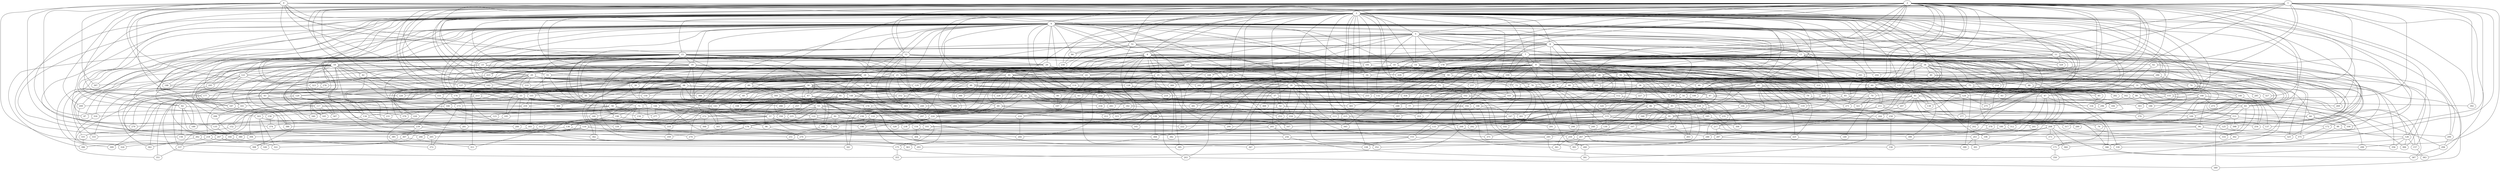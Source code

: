 strict graph "barabasi_albert_graph(400,3)" {
0;
1;
2;
3;
4;
5;
6;
7;
8;
9;
10;
11;
12;
13;
14;
15;
16;
17;
18;
19;
20;
21;
22;
23;
24;
25;
26;
27;
28;
29;
30;
31;
32;
33;
34;
35;
36;
37;
38;
39;
40;
41;
42;
43;
44;
45;
46;
47;
48;
49;
50;
51;
52;
53;
54;
55;
56;
57;
58;
59;
60;
61;
62;
63;
64;
65;
66;
67;
68;
69;
70;
71;
72;
73;
74;
75;
76;
77;
78;
79;
80;
81;
82;
83;
84;
85;
86;
87;
88;
89;
90;
91;
92;
93;
94;
95;
96;
97;
98;
99;
100;
101;
102;
103;
104;
105;
106;
107;
108;
109;
110;
111;
112;
113;
114;
115;
116;
117;
118;
119;
120;
121;
122;
123;
124;
125;
126;
127;
128;
129;
130;
131;
132;
133;
134;
135;
136;
137;
138;
139;
140;
141;
142;
143;
144;
145;
146;
147;
148;
149;
150;
151;
152;
153;
154;
155;
156;
157;
158;
159;
160;
161;
162;
163;
164;
165;
166;
167;
168;
169;
170;
171;
172;
173;
174;
175;
176;
177;
178;
179;
180;
181;
182;
183;
184;
185;
186;
187;
188;
189;
190;
191;
192;
193;
194;
195;
196;
197;
198;
199;
200;
201;
202;
203;
204;
205;
206;
207;
208;
209;
210;
211;
212;
213;
214;
215;
216;
217;
218;
219;
220;
221;
222;
223;
224;
225;
226;
227;
228;
229;
230;
231;
232;
233;
234;
235;
236;
237;
238;
239;
240;
241;
242;
243;
244;
245;
246;
247;
248;
249;
250;
251;
252;
253;
254;
255;
256;
257;
258;
259;
260;
261;
262;
263;
264;
265;
266;
267;
268;
269;
270;
271;
272;
273;
274;
275;
276;
277;
278;
279;
280;
281;
282;
283;
284;
285;
286;
287;
288;
289;
290;
291;
292;
293;
294;
295;
296;
297;
298;
299;
300;
301;
302;
303;
304;
305;
306;
307;
308;
309;
310;
311;
312;
313;
314;
315;
316;
317;
318;
319;
320;
321;
322;
323;
324;
325;
326;
327;
328;
329;
330;
331;
332;
333;
334;
335;
336;
337;
338;
339;
340;
341;
342;
343;
344;
345;
346;
347;
348;
349;
350;
351;
352;
353;
354;
355;
356;
357;
358;
359;
360;
361;
362;
363;
364;
365;
366;
367;
368;
369;
370;
371;
372;
373;
374;
375;
376;
377;
378;
379;
380;
381;
382;
383;
384;
385;
386;
387;
388;
389;
390;
391;
392;
393;
394;
395;
396;
397;
398;
399;
0 -- 385  [is_available=True, prob="0.224340026303"];
0 -- 98  [is_available=True, prob="0.818171044369"];
0 -- 3  [is_available=True, prob="1.0"];
0 -- 4  [is_available=True, prob="0.0389529030992"];
0 -- 37  [is_available=True, prob="1.0"];
0 -- 70  [is_available=True, prob="0.023424946526"];
0 -- 361  [is_available=True, prob="0.443252209558"];
0 -- 323  [is_available=True, prob="0.591012295426"];
0 -- 397  [is_available=True, prob="0.622054933938"];
0 -- 15  [is_available=True, prob="1.0"];
0 -- 18  [is_available=True, prob="0.853288898277"];
0 -- 19  [is_available=True, prob="0.633812629047"];
0 -- 308  [is_available=True, prob="0.97518302811"];
0 -- 87  [is_available=True, prob="1.0"];
0 -- 188  [is_available=True, prob="1.0"];
1 -- 230  [is_available=True, prob="1.0"];
1 -- 3  [is_available=True, prob="0.327920904854"];
1 -- 70  [is_available=True, prob="1.0"];
1 -- 6  [is_available=True, prob="0.618205163038"];
1 -- 392  [is_available=True, prob="1.0"];
1 -- 316  [is_available=True, prob="0.213665772839"];
1 -- 11  [is_available=True, prob="1.0"];
1 -- 12  [is_available=True, prob="0.935493093699"];
1 -- 47  [is_available=True, prob="0.954843824104"];
1 -- 147  [is_available=True, prob="0.170188042736"];
1 -- 373  [is_available=True, prob="0.652579065485"];
1 -- 364  [is_available=True, prob="0.367476918996"];
1 -- 348  [is_available=True, prob="0.659349326309"];
1 -- 299  [is_available=True, prob="1.0"];
1 -- 163  [is_available=True, prob="0.159244275321"];
1 -- 188  [is_available=True, prob="0.974014512678"];
1 -- 186  [is_available=True, prob="0.157290904521"];
1 -- 62  [is_available=True, prob="1.0"];
2 -- 3  [is_available=True, prob="0.0507175869959"];
2 -- 4  [is_available=True, prob="0.298753343937"];
2 -- 5  [is_available=True, prob="1.0"];
2 -- 7  [is_available=True, prob="0.154164309154"];
2 -- 392  [is_available=True, prob="1.0"];
2 -- 9  [is_available=True, prob="0.16804175242"];
2 -- 10  [is_available=True, prob="0.661332188523"];
2 -- 11  [is_available=True, prob="0.145830414899"];
2 -- 269  [is_available=True, prob="0.227775450325"];
2 -- 142  [is_available=True, prob="0.444795830367"];
2 -- 20  [is_available=True, prob="0.390372018014"];
2 -- 174  [is_available=True, prob="1.0"];
2 -- 23  [is_available=True, prob="0.306257831814"];
2 -- 26  [is_available=True, prob="1.0"];
2 -- 27  [is_available=True, prob="1.0"];
2 -- 38  [is_available=True, prob="0.10762438705"];
2 -- 177  [is_available=True, prob="0.52042104027"];
2 -- 40  [is_available=True, prob="0.218878582042"];
2 -- 42  [is_available=True, prob="0.94633883271"];
2 -- 135  [is_available=True, prob="0.551442409127"];
2 -- 46  [is_available=True, prob="1.0"];
2 -- 49  [is_available=True, prob="1.0"];
2 -- 178  [is_available=True, prob="0.413437336438"];
2 -- 51  [is_available=True, prob="0.919137108956"];
2 -- 54  [is_available=True, prob="0.323378325181"];
2 -- 60  [is_available=True, prob="0.95956336465"];
2 -- 190  [is_available=True, prob="0.936417183602"];
2 -- 321  [is_available=True, prob="0.473385473067"];
2 -- 68  [is_available=True, prob="0.676820035428"];
2 -- 209  [is_available=True, prob="0.765220258535"];
2 -- 83  [is_available=True, prob="0.00108566803952"];
2 -- 214  [is_available=True, prob="0.651240233703"];
2 -- 88  [is_available=True, prob="0.234394633389"];
2 -- 93  [is_available=True, prob="0.977529102145"];
2 -- 99  [is_available=True, prob="0.698014539905"];
2 -- 100  [is_available=True, prob="0.622767618493"];
2 -- 294  [is_available=True, prob="0.34812631693"];
2 -- 233  [is_available=True, prob="1.0"];
2 -- 318  [is_available=True, prob="1.0"];
2 -- 120  [is_available=True, prob="0.587362043974"];
2 -- 276  [is_available=True, prob="1.0"];
2 -- 383  [is_available=True, prob="1.0"];
2 -- 126  [is_available=True, prob="1.0"];
2 -- 127  [is_available=True, prob="0.191702264811"];
3 -- 4  [is_available=True, prob="0.310925124606"];
3 -- 5  [is_available=True, prob="0.621610833756"];
3 -- 6  [is_available=True, prob="0.812313229257"];
3 -- 7  [is_available=True, prob="0.849352205703"];
3 -- 8  [is_available=True, prob="0.819106747515"];
3 -- 9  [is_available=True, prob="1.0"];
3 -- 12  [is_available=True, prob="1.0"];
3 -- 14  [is_available=True, prob="1.0"];
3 -- 15  [is_available=True, prob="1.0"];
3 -- 16  [is_available=True, prob="0.846246650724"];
3 -- 275  [is_available=True, prob="0.133383697884"];
3 -- 300  [is_available=True, prob="0.308291367618"];
3 -- 278  [is_available=True, prob="0.680444379222"];
3 -- 358  [is_available=True, prob="0.836096826003"];
3 -- 155  [is_available=True, prob="1.0"];
3 -- 28  [is_available=True, prob="0.457503528664"];
3 -- 286  [is_available=True, prob="0.143916462133"];
3 -- 31  [is_available=True, prob="0.0547208242297"];
3 -- 34  [is_available=True, prob="0.416338727715"];
3 -- 35  [is_available=True, prob="0.368406537644"];
3 -- 36  [is_available=True, prob="0.716111547962"];
3 -- 262  [is_available=True, prob="0.5559396224"];
3 -- 241  [is_available=True, prob="1.0"];
3 -- 296  [is_available=True, prob="0.881750459223"];
3 -- 170  [is_available=True, prob="0.17474357022"];
3 -- 327  [is_available=True, prob="0.65441333085"];
3 -- 44  [is_available=True, prob="1.0"];
3 -- 47  [is_available=True, prob="1.0"];
3 -- 48  [is_available=True, prob="0.201183457464"];
3 -- 52  [is_available=True, prob="0.470185089919"];
3 -- 54  [is_available=True, prob="0.319013542212"];
3 -- 55  [is_available=True, prob="0.831628164926"];
3 -- 187  [is_available=True, prob="1.0"];
3 -- 60  [is_available=True, prob="0.319217905327"];
3 -- 61  [is_available=True, prob="0.152036918244"];
3 -- 191  [is_available=True, prob="1.0"];
3 -- 292  [is_available=True, prob="0.577310566921"];
3 -- 200  [is_available=True, prob="0.537508660996"];
3 -- 329  [is_available=True, prob="1.0"];
3 -- 202  [is_available=True, prob="0.386960454922"];
3 -- 75  [is_available=True, prob="0.183118575123"];
3 -- 204  [is_available=True, prob="0.931827874892"];
3 -- 77  [is_available=True, prob="1.0"];
3 -- 80  [is_available=True, prob="0.839998968397"];
3 -- 82  [is_available=True, prob="0.342955049851"];
3 -- 211  [is_available=True, prob="0.371389713237"];
3 -- 84  [is_available=True, prob="1.0"];
3 -- 142  [is_available=True, prob="1.0"];
3 -- 365  [is_available=True, prob="1.0"];
3 -- 89  [is_available=True, prob="0.988419336642"];
3 -- 218  [is_available=True, prob="0.950243250287"];
3 -- 208  [is_available=True, prob="0.46973298684"];
3 -- 98  [is_available=True, prob="1.0"];
3 -- 101  [is_available=True, prob="0.904705768929"];
3 -- 230  [is_available=True, prob="0.963995970699"];
3 -- 103  [is_available=True, prob="1.0"];
3 -- 295  [is_available=True, prob="0.216857923781"];
3 -- 338  [is_available=True, prob="1.0"];
3 -- 366  [is_available=True, prob="0.373213651882"];
3 -- 189  [is_available=True, prob="1.0"];
3 -- 113  [is_available=True, prob="1.0"];
3 -- 117  [is_available=True, prob="0.584276755754"];
3 -- 247  [is_available=True, prob="0.842987951403"];
3 -- 121  [is_available=True, prob="0.832043867684"];
3 -- 124  [is_available=True, prob="1.0"];
4 -- 129  [is_available=True, prob="0.776948431164"];
4 -- 5  [is_available=True, prob="0.593026074632"];
4 -- 6  [is_available=True, prob="0.460261295779"];
4 -- 8  [is_available=True, prob="0.513914217279"];
4 -- 265  [is_available=True, prob="0.621840046361"];
4 -- 10  [is_available=True, prob="0.442280150164"];
4 -- 11  [is_available=True, prob="0.00835064586186"];
4 -- 12  [is_available=True, prob="0.488802571369"];
4 -- 13  [is_available=True, prob="1.0"];
4 -- 398  [is_available=True, prob="1.0"];
4 -- 271  [is_available=True, prob="1.0"];
4 -- 16  [is_available=True, prob="1.0"];
4 -- 18  [is_available=True, prob="1.0"];
4 -- 19  [is_available=True, prob="0.949063486866"];
4 -- 20  [is_available=True, prob="0.920658974557"];
4 -- 21  [is_available=True, prob="0.399933630161"];
4 -- 22  [is_available=True, prob="0.634879730745"];
4 -- 279  [is_available=True, prob="0.969766976008"];
4 -- 24  [is_available=True, prob="1.0"];
4 -- 25  [is_available=True, prob="0.286521267076"];
4 -- 283  [is_available=True, prob="0.667010904717"];
4 -- 29  [is_available=True, prob="0.173532849035"];
4 -- 33  [is_available=True, prob="1.0"];
4 -- 278  [is_available=True, prob="0.904628482375"];
4 -- 36  [is_available=True, prob="1.0"];
4 -- 39  [is_available=True, prob="0.921991136188"];
4 -- 43  [is_available=True, prob="0.0915824335738"];
4 -- 45  [is_available=True, prob="0.321927120905"];
4 -- 46  [is_available=True, prob="1.0"];
4 -- 306  [is_available=True, prob="1.0"];
4 -- 51  [is_available=True, prob="0.300384796534"];
4 -- 53  [is_available=True, prob="0.816580392371"];
4 -- 310  [is_available=True, prob="1.0"];
4 -- 191  [is_available=True, prob="0.997023958706"];
4 -- 66  [is_available=True, prob="0.0316478389474"];
4 -- 396  [is_available=True, prob="0.145291894081"];
4 -- 205  [is_available=True, prob="1.0"];
4 -- 206  [is_available=True, prob="1.0"];
4 -- 397  [is_available=True, prob="0.849467673805"];
4 -- 209  [is_available=True, prob="1.0"];
4 -- 83  [is_available=True, prob="0.0322654377292"];
4 -- 84  [is_available=True, prob="0.298266872123"];
4 -- 90  [is_available=True, prob="0.0613067942887"];
4 -- 93  [is_available=True, prob="0.580634294602"];
4 -- 225  [is_available=True, prob="0.533126534322"];
4 -- 101  [is_available=True, prob="1.0"];
4 -- 105  [is_available=True, prob="0.95503982569"];
4 -- 174  [is_available=True, prob="0.232011200127"];
4 -- 276  [is_available=True, prob="0.612897292659"];
4 -- 319  [is_available=True, prob="0.102163494689"];
4 -- 125  [is_available=True, prob="0.892549970662"];
5 -- 128  [is_available=True, prob="0.702672912552"];
5 -- 65  [is_available=True, prob="0.901606011005"];
5 -- 179  [is_available=True, prob="0.733716489312"];
5 -- 258  [is_available=True, prob="0.850806391613"];
5 -- 7  [is_available=True, prob="1.0"];
5 -- 8  [is_available=True, prob="1.0"];
5 -- 202  [is_available=True, prob="1.0"];
5 -- 13  [is_available=True, prob="0.047621990296"];
5 -- 14  [is_available=True, prob="1.0"];
5 -- 15  [is_available=True, prob="0.955885429273"];
5 -- 34  [is_available=True, prob="1.0"];
5 -- 168  [is_available=True, prob="0.617374252146"];
5 -- 178  [is_available=True, prob="0.625132125802"];
5 -- 51  [is_available=True, prob="0.970775306672"];
5 -- 343  [is_available=True, prob="1.0"];
5 -- 132  [is_available=True, prob="1.0"];
5 -- 252  [is_available=True, prob="1.0"];
5 -- 31  [is_available=True, prob="1.0"];
6 -- 128  [is_available=True, prob="0.0647245716084"];
6 -- 265  [is_available=True, prob="0.303654776076"];
6 -- 17  [is_available=True, prob="1.0"];
6 -- 21  [is_available=True, prob="0.0979446943239"];
6 -- 388  [is_available=True, prob="1.0"];
6 -- 27  [is_available=True, prob="0.130688097244"];
6 -- 167  [is_available=True, prob="0.0876004128374"];
6 -- 44  [is_available=True, prob="0.362119369811"];
6 -- 50  [is_available=True, prob="0.954342503517"];
6 -- 315  [is_available=True, prob="0.592910927117"];
6 -- 320  [is_available=True, prob="0.885874306061"];
6 -- 329  [is_available=True, prob="1.0"];
6 -- 210  [is_available=True, prob="0.367824201489"];
6 -- 215  [is_available=True, prob="0.635675721554"];
6 -- 221  [is_available=True, prob="0.728395311851"];
6 -- 225  [is_available=True, prob="0.237452507809"];
6 -- 229  [is_available=True, prob="0.882843277884"];
6 -- 122  [is_available=True, prob="0.041384091171"];
6 -- 382  [is_available=True, prob="1.0"];
6 -- 127  [is_available=True, prob="0.443472565585"];
7 -- 9  [is_available=True, prob="1.0"];
7 -- 273  [is_available=True, prob="1.0"];
7 -- 148  [is_available=True, prob="0.917386670871"];
7 -- 284  [is_available=True, prob="0.412437635311"];
7 -- 161  [is_available=True, prob="0.427009884225"];
7 -- 162  [is_available=True, prob="1.0"];
7 -- 168  [is_available=True, prob="0.779542956577"];
7 -- 42  [is_available=True, prob="0.108736970865"];
7 -- 303  [is_available=True, prob="0.709250457309"];
7 -- 137  [is_available=True, prob="0.665673274762"];
7 -- 62  [is_available=True, prob="0.823686484927"];
7 -- 319  [is_available=True, prob="0.471746392897"];
7 -- 194  [is_available=True, prob="0.512670055914"];
7 -- 356  [is_available=True, prob="1.0"];
7 -- 75  [is_available=True, prob="1.0"];
7 -- 79  [is_available=True, prob="0.750743718345"];
7 -- 80  [is_available=True, prob="0.246514191886"];
7 -- 248  [is_available=True, prob="0.0560471829026"];
7 -- 82  [is_available=True, prob="0.530867562781"];
7 -- 214  [is_available=True, prob="0.691564398346"];
7 -- 89  [is_available=True, prob="0.709781964505"];
7 -- 220  [is_available=True, prob="0.222902322559"];
7 -- 222  [is_available=True, prob="0.201163082032"];
7 -- 100  [is_available=True, prob="0.139632983365"];
7 -- 104  [is_available=True, prob="0.985184251589"];
7 -- 360  [is_available=True, prob="0.229059944452"];
7 -- 115  [is_available=True, prob="0.430338406578"];
7 -- 382  [is_available=True, prob="0.737349227469"];
7 -- 120  [is_available=True, prob="1.0"];
7 -- 121  [is_available=True, prob="1.0"];
7 -- 126  [is_available=True, prob="0.229841125315"];
8 -- 66  [is_available=True, prob="0.942798011506"];
8 -- 275  [is_available=True, prob="0.804268925421"];
8 -- 389  [is_available=True, prob="1.0"];
8 -- 10  [is_available=True, prob="0.0154860182952"];
8 -- 267  [is_available=True, prob="0.216219419374"];
8 -- 172  [is_available=True, prob="1.0"];
8 -- 13  [is_available=True, prob="0.212874472453"];
8 -- 207  [is_available=True, prob="1.0"];
8 -- 45  [is_available=True, prob="0.703918454084"];
8 -- 227  [is_available=True, prob="0.468215279994"];
8 -- 23  [is_available=True, prob="0.1882741929"];
8 -- 58  [is_available=True, prob="0.917048475294"];
8 -- 143  [is_available=True, prob="1.0"];
8 -- 378  [is_available=True, prob="0.36915420964"];
8 -- 229  [is_available=True, prob="0.638388432697"];
9 -- 342  [is_available=True, prob="1.0"];
9 -- 131  [is_available=True, prob="0.606207223346"];
9 -- 22  [is_available=True, prob="0.282406824658"];
9 -- 282  [is_available=True, prob="0.930032496888"];
9 -- 155  [is_available=True, prob="0.662329654789"];
9 -- 286  [is_available=True, prob="0.439489943094"];
9 -- 389  [is_available=True, prob="0.462743042843"];
9 -- 32  [is_available=True, prob="0.749454616434"];
9 -- 162  [is_available=True, prob="0.358036618891"];
9 -- 40  [is_available=True, prob="0.0112575739977"];
9 -- 301  [is_available=True, prob="1.0"];
9 -- 308  [is_available=True, prob="0.638610868562"];
9 -- 59  [is_available=True, prob="0.0245847112198"];
9 -- 61  [is_available=True, prob="0.913065496631"];
9 -- 192  [is_available=True, prob="0.680924393411"];
9 -- 323  [is_available=True, prob="0.615215434622"];
9 -- 68  [is_available=True, prob="0.703706718706"];
9 -- 198  [is_available=True, prob="0.89386435741"];
9 -- 72  [is_available=True, prob="0.737968376695"];
9 -- 74  [is_available=True, prob="0.463757617367"];
9 -- 86  [is_available=True, prob="0.531725249449"];
9 -- 223  [is_available=True, prob="0.959236884404"];
9 -- 354  [is_available=True, prob="0.231507126547"];
9 -- 103  [is_available=True, prob="1.0"];
9 -- 233  [is_available=True, prob="0.168673933192"];
9 -- 236  [is_available=True, prob="0.373020861795"];
9 -- 109  [is_available=True, prob="0.0122676675419"];
9 -- 241  [is_available=True, prob="1.0"];
9 -- 375  [is_available=True, prob="1.0"];
9 -- 255  [is_available=True, prob="0.91756347081"];
10 -- 38  [is_available=True, prob="0.972907941866"];
10 -- 105  [is_available=True, prob="1.0"];
10 -- 247  [is_available=True, prob="0.757182941956"];
10 -- 334  [is_available=True, prob="0.52328768102"];
10 -- 119  [is_available=True, prob="0.391046431532"];
10 -- 249  [is_available=True, prob="0.0332058604516"];
10 -- 59  [is_available=True, prob="0.706148225647"];
11 -- 64  [is_available=True, prob="0.131738760582"];
11 -- 41  [is_available=True, prob="0.529637920546"];
11 -- 76  [is_available=True, prob="0.35818270553"];
11 -- 365  [is_available=True, prob="0.939851974249"];
11 -- 384  [is_available=True, prob="0.386415431645"];
11 -- 329  [is_available=True, prob="0.374701913281"];
11 -- 36  [is_available=True, prob="0.554364251406"];
11 -- 158  [is_available=True, prob="0.950568021994"];
11 -- 191  [is_available=True, prob="1.0"];
12 -- 224  [is_available=True, prob="0.572067139325"];
12 -- 130  [is_available=True, prob="0.614871885387"];
12 -- 325  [is_available=True, prob="0.287186643625"];
12 -- 81  [is_available=True, prob="0.904807609695"];
12 -- 305  [is_available=True, prob="0.0392875424356"];
12 -- 175  [is_available=True, prob="0.0572028098935"];
12 -- 17  [is_available=True, prob="0.0663156852803"];
12 -- 20  [is_available=True, prob="0.761072058856"];
12 -- 343  [is_available=True, prob="1.0"];
12 -- 29  [is_available=True, prob="1.0"];
12 -- 223  [is_available=True, prob="0.0143748979278"];
13 -- 145  [is_available=True, prob="0.813409031616"];
13 -- 41  [is_available=True, prob="0.954028712215"];
13 -- 204  [is_available=True, prob="0.79872004725"];
13 -- 14  [is_available=True, prob="0.248219257995"];
13 -- 208  [is_available=True, prob="0.922398810293"];
13 -- 17  [is_available=True, prob="0.952906333965"];
13 -- 178  [is_available=True, prob="0.961425919938"];
13 -- 244  [is_available=True, prob="1.0"];
13 -- 286  [is_available=True, prob="0.726017524262"];
13 -- 182  [is_available=True, prob="0.342344128953"];
13 -- 100  [is_available=True, prob="0.745569358982"];
13 -- 26  [is_available=True, prob="1.0"];
13 -- 378  [is_available=True, prob="0.569717953345"];
13 -- 200  [is_available=True, prob="1.0"];
13 -- 157  [is_available=True, prob="0.303499333243"];
13 -- 94  [is_available=True, prob="0.465852682199"];
14 -- 64  [is_available=True, prob="0.28249690463"];
14 -- 194  [is_available=True, prob="0.887054661233"];
14 -- 390  [is_available=True, prob="0.36250757708"];
14 -- 140  [is_available=True, prob="0.642480148265"];
14 -- 78  [is_available=True, prob="0.436635736539"];
14 -- 237  [is_available=True, prob="1.0"];
14 -- 16  [is_available=True, prob="0.618828786827"];
14 -- 241  [is_available=True, prob="1.0"];
14 -- 114  [is_available=True, prob="0.946637958741"];
14 -- 21  [is_available=True, prob="0.395014107284"];
14 -- 86  [is_available=True, prob="1.0"];
14 -- 280  [is_available=True, prob="0.248680751815"];
14 -- 25  [is_available=True, prob="0.889978222803"];
14 -- 92  [is_available=True, prob="1.0"];
14 -- 63  [is_available=True, prob="1.0"];
15 -- 134  [is_available=True, prob="0.880831366855"];
15 -- 270  [is_available=True, prob="0.230794242345"];
15 -- 18  [is_available=True, prob="0.702976682496"];
15 -- 19  [is_available=True, prob="0.531451082534"];
15 -- 150  [is_available=True, prob="0.510396789759"];
15 -- 23  [is_available=True, prob="0.620122737758"];
15 -- 29  [is_available=True, prob="0.528101091655"];
15 -- 30  [is_available=True, prob="1.0"];
15 -- 288  [is_available=True, prob="1.0"];
15 -- 172  [is_available=True, prob="0.205821760777"];
15 -- 175  [is_available=True, prob="0.167361001627"];
15 -- 48  [is_available=True, prob="0.430821027547"];
15 -- 50  [is_available=True, prob="0.396077400051"];
15 -- 309  [is_available=True, prob="0.292211026217"];
15 -- 182  [is_available=True, prob="0.382929810264"];
15 -- 56  [is_available=True, prob="0.390855400051"];
15 -- 187  [is_available=True, prob="1.0"];
15 -- 62  [is_available=True, prob="0.0437089989034"];
15 -- 324  [is_available=True, prob="0.343879735518"];
15 -- 71  [is_available=True, prob="0.76621803679"];
15 -- 79  [is_available=True, prob="1.0"];
15 -- 82  [is_available=True, prob="0.233935688091"];
15 -- 85  [is_available=True, prob="0.998643315027"];
15 -- 88  [is_available=True, prob="0.377389074141"];
15 -- 90  [is_available=True, prob="0.461018101306"];
15 -- 223  [is_available=True, prob="0.347056259232"];
15 -- 352  [is_available=True, prob="0.230611875604"];
15 -- 380  [is_available=True, prob="0.828176077069"];
15 -- 242  [is_available=True, prob="1.0"];
15 -- 252  [is_available=True, prob="1.0"];
15 -- 381  [is_available=True, prob="1.0"];
16 -- 72  [is_available=True, prob="0.874864496597"];
16 -- 255  [is_available=True, prob="0.573443371938"];
17 -- 129  [is_available=True, prob="0.862216520473"];
17 -- 34  [is_available=True, prob="1.0"];
17 -- 35  [is_available=True, prob="0.117807027114"];
17 -- 72  [is_available=True, prob="0.536839056029"];
17 -- 233  [is_available=True, prob="1.0"];
17 -- 173  [is_available=True, prob="1.0"];
17 -- 85  [is_available=True, prob="0.352401017138"];
17 -- 22  [is_available=True, prob="0.954820721303"];
17 -- 183  [is_available=True, prob="0.552252684623"];
17 -- 216  [is_available=True, prob="0.812428426213"];
17 -- 124  [is_available=True, prob="0.14647912091"];
17 -- 318  [is_available=True, prob="1.0"];
17 -- 341  [is_available=True, prob="0.443026833727"];
18 -- 134  [is_available=True, prob="1.0"];
18 -- 266  [is_available=True, prob="1.0"];
18 -- 144  [is_available=True, prob="0.134879621048"];
18 -- 24  [is_available=True, prob="0.672344645386"];
18 -- 25  [is_available=True, prob="0.300549527451"];
18 -- 158  [is_available=True, prob="0.65137139762"];
18 -- 159  [is_available=True, prob="0.237284805517"];
18 -- 32  [is_available=True, prob="0.800459564265"];
18 -- 37  [is_available=True, prob="1.0"];
18 -- 42  [is_available=True, prob="0.35677412825"];
18 -- 43  [is_available=True, prob="1.0"];
18 -- 59  [is_available=True, prob="0.223516287631"];
18 -- 316  [is_available=True, prob="1.0"];
18 -- 199  [is_available=True, prob="0.778860622618"];
18 -- 73  [is_available=True, prob="0.0177983638579"];
18 -- 331  [is_available=True, prob="0.856731939196"];
18 -- 333  [is_available=True, prob="0.0929038914169"];
18 -- 213  [is_available=True, prob="0.656774956439"];
18 -- 87  [is_available=True, prob="0.932360055769"];
18 -- 359  [is_available=True, prob="0.555238634576"];
18 -- 110  [is_available=True, prob="0.626079801272"];
18 -- 239  [is_available=True, prob="1.0"];
18 -- 117  [is_available=True, prob="0.370337792371"];
18 -- 121  [is_available=True, prob="0.274042858632"];
19 -- 193  [is_available=True, prob="1.0"];
19 -- 98  [is_available=True, prob="0.695780742934"];
19 -- 166  [is_available=True, prob="0.508815270926"];
19 -- 321  [is_available=True, prob="0.483870766381"];
19 -- 74  [is_available=True, prob="1.0"];
19 -- 333  [is_available=True, prob="0.0201582393123"];
19 -- 238  [is_available=True, prob="0.361863967055"];
19 -- 305  [is_available=True, prob="0.172842065885"];
19 -- 362  [is_available=True, prob="0.147338243588"];
19 -- 179  [is_available=True, prob="0.300368045247"];
19 -- 386  [is_available=True, prob="1.0"];
19 -- 24  [is_available=True, prob="0.976136100226"];
19 -- 196  [is_available=True, prob="1.0"];
19 -- 26  [is_available=True, prob="0.242485374295"];
19 -- 221  [is_available=True, prob="0.713304870823"];
20 -- 33  [is_available=True, prob="0.369495728469"];
20 -- 67  [is_available=True, prob="0.471424071037"];
20 -- 38  [is_available=True, prob="1.0"];
20 -- 327  [is_available=True, prob="1.0"];
20 -- 232  [is_available=True, prob="0.649495407798"];
20 -- 188  [is_available=True, prob="0.811928176378"];
20 -- 78  [is_available=True, prob="0.18402985037"];
20 -- 112  [is_available=True, prob="1.0"];
20 -- 220  [is_available=True, prob="1.0"];
20 -- 310  [is_available=True, prob="1.0"];
20 -- 156  [is_available=True, prob="0.202116226574"];
20 -- 127  [is_available=True, prob="1.0"];
21 -- 290  [is_available=True, prob="0.918761821207"];
21 -- 39  [is_available=True, prob="0.153835529162"];
21 -- 297  [is_available=True, prob="1.0"];
21 -- 331  [is_available=True, prob="0.867177566995"];
21 -- 248  [is_available=True, prob="1.0"];
21 -- 110  [is_available=True, prob="0.443577900852"];
21 -- 310  [is_available=True, prob="0.17636582061"];
21 -- 88  [is_available=True, prob="1.0"];
21 -- 58  [is_available=True, prob="0.0325603485967"];
21 -- 341  [is_available=True, prob="0.801081742055"];
21 -- 186  [is_available=True, prob="0.0235591402495"];
21 -- 319  [is_available=True, prob="0.0711973340139"];
22 -- 197  [is_available=True, prob="0.027146466073"];
22 -- 362  [is_available=True, prob="0.961886445555"];
22 -- 212  [is_available=True, prob="0.167209818352"];
22 -- 56  [is_available=True, prob="0.0601387668687"];
22 -- 28  [is_available=True, prob="1.0"];
23 -- 160  [is_available=True, prob="0.0661685816939"];
23 -- 295  [is_available=True, prob="0.652581275686"];
23 -- 55  [is_available=True, prob="0.345477759641"];
23 -- 27  [is_available=True, prob="0.0491360069569"];
24 -- 323  [is_available=True, prob="1.0"];
24 -- 66  [is_available=True, prob="0.600812518992"];
24 -- 67  [is_available=True, prob="0.438811583916"];
24 -- 389  [is_available=True, prob="0.114902285012"];
24 -- 130  [is_available=True, prob="0.038075891225"];
24 -- 39  [is_available=True, prob="1.0"];
24 -- 274  [is_available=True, prob="0.876557410775"];
24 -- 75  [is_available=True, prob="0.439519348923"];
24 -- 114  [is_available=True, prob="0.431388361193"];
24 -- 142  [is_available=True, prob="0.967172997157"];
24 -- 81  [is_available=True, prob="1.0"];
24 -- 131  [is_available=True, prob="0.637413064789"];
24 -- 279  [is_available=True, prob="0.83967805236"];
24 -- 185  [is_available=True, prob="0.748140029593"];
24 -- 379  [is_available=True, prob="0.23057814209"];
24 -- 28  [is_available=True, prob="0.53002133388"];
24 -- 94  [is_available=True, prob="0.659097182608"];
25 -- 35  [is_available=True, prob="0.928323766493"];
25 -- 69  [is_available=True, prob="0.92994748578"];
25 -- 360  [is_available=True, prob="0.0257873530196"];
25 -- 309  [is_available=True, prob="0.938739055311"];
25 -- 249  [is_available=True, prob="0.847759761629"];
25 -- 57  [is_available=True, prob="0.238372064147"];
25 -- 219  [is_available=True, prob="1.0"];
25 -- 30  [is_available=True, prob="0.805077273304"];
25 -- 31  [is_available=True, prob="0.634613012916"];
26 -- 97  [is_available=True, prob="1.0"];
26 -- 131  [is_available=True, prob="0.400693190405"];
26 -- 243  [is_available=True, prob="1.0"];
26 -- 135  [is_available=True, prob="0.944201785368"];
26 -- 177  [is_available=True, prob="1.0"];
26 -- 268  [is_available=True, prob="0.378828528375"];
26 -- 78  [is_available=True, prob="0.959908051465"];
26 -- 367  [is_available=True, prob="0.759510790456"];
26 -- 49  [is_available=True, prob="0.00137136827106"];
26 -- 54  [is_available=True, prob="0.0409676361806"];
26 -- 332  [is_available=True, prob="1.0"];
26 -- 58  [is_available=True, prob="0.0370306280614"];
26 -- 30  [is_available=True, prob="0.255607167954"];
27 -- 291  [is_available=True, prob="1.0"];
27 -- 41  [is_available=True, prob="0.574348877185"];
27 -- 106  [is_available=True, prob="1.0"];
27 -- 332  [is_available=True, prob="0.920622485939"];
27 -- 141  [is_available=True, prob="0.600687110112"];
27 -- 46  [is_available=True, prob="0.705825495577"];
27 -- 237  [is_available=True, prob="1.0"];
27 -- 145  [is_available=True, prob="0.224115950819"];
27 -- 73  [is_available=True, prob="0.488577495254"];
27 -- 153  [is_available=True, prob="0.872836592067"];
28 -- 65  [is_available=True, prob="0.0494261275353"];
28 -- 258  [is_available=True, prob="0.222963306092"];
28 -- 228  [is_available=True, prob="0.788948503178"];
28 -- 37  [is_available=True, prob="1.0"];
28 -- 369  [is_available=True, prob="1.0"];
28 -- 393  [is_available=True, prob="0.417484235231"];
28 -- 43  [is_available=True, prob="0.690546323355"];
28 -- 184  [is_available=True, prob="0.196238415953"];
28 -- 50  [is_available=True, prob="1.0"];
28 -- 345  [is_available=True, prob="0.490885774913"];
28 -- 153  [is_available=True, prob="1.0"];
28 -- 253  [is_available=True, prob="0.708946286587"];
29 -- 168  [is_available=True, prob="1.0"];
29 -- 138  [is_available=True, prob="0.986183370005"];
29 -- 146  [is_available=True, prob="0.852851270275"];
29 -- 114  [is_available=True, prob="0.957263518119"];
29 -- 55  [is_available=True, prob="1.0"];
29 -- 123  [is_available=True, prob="1.0"];
29 -- 285  [is_available=True, prob="0.00642719776862"];
30 -- 133  [is_available=True, prob="0.735776080135"];
30 -- 147  [is_available=True, prob="0.95437170715"];
30 -- 148  [is_available=True, prob="0.44063654558"];
30 -- 152  [is_available=True, prob="0.21122175334"];
30 -- 32  [is_available=True, prob="0.223142258669"];
30 -- 33  [is_available=True, prob="0.475754180569"];
30 -- 49  [is_available=True, prob="0.378066881435"];
30 -- 52  [is_available=True, prob="0.788997489684"];
30 -- 313  [is_available=True, prob="0.0863561739226"];
30 -- 67  [is_available=True, prob="0.616549756105"];
30 -- 206  [is_available=True, prob="0.752765433923"];
30 -- 57  [is_available=True, prob="0.583003086096"];
30 -- 346  [is_available=True, prob="0.688787219832"];
30 -- 143  [is_available=True, prob="0.698045197029"];
30 -- 95  [is_available=True, prob="0.212200254531"];
30 -- 96  [is_available=True, prob="0.338493229635"];
30 -- 102  [is_available=True, prob="0.134356757998"];
30 -- 108  [is_available=True, prob="0.317799235998"];
30 -- 366  [is_available=True, prob="1.0"];
30 -- 120  [is_available=True, prob="0.726699725886"];
30 -- 255  [is_available=True, prob="0.630508938278"];
31 -- 103  [is_available=True, prob="0.213614171382"];
31 -- 109  [is_available=True, prob="1.0"];
31 -- 146  [is_available=True, prob="0.454399660557"];
31 -- 252  [is_available=True, prob="0.208292976025"];
32 -- 224  [is_available=True, prob="1.0"];
32 -- 182  [is_available=True, prob="0.585980908542"];
32 -- 136  [is_available=True, prob="0.742772899344"];
32 -- 234  [is_available=True, prob="0.354420984044"];
32 -- 108  [is_available=True, prob="0.945350412267"];
32 -- 296  [is_available=True, prob="1.0"];
32 -- 118  [is_available=True, prob="0.0151199932889"];
32 -- 56  [is_available=True, prob="1.0"];
32 -- 357  [is_available=True, prob="0.734937840892"];
33 -- 195  [is_available=True, prob="0.199038353459"];
33 -- 166  [is_available=True, prob="1.0"];
33 -- 170  [is_available=True, prob="0.638278006275"];
33 -- 190  [is_available=True, prob="1.0"];
33 -- 337  [is_available=True, prob="0.995511679007"];
33 -- 243  [is_available=True, prob="0.535201626816"];
33 -- 53  [is_available=True, prob="0.0345381290802"];
33 -- 280  [is_available=True, prob="1.0"];
33 -- 187  [is_available=True, prob="0.169281210609"];
33 -- 125  [is_available=True, prob="1.0"];
34 -- 320  [is_available=True, prob="0.710263277495"];
34 -- 68  [is_available=True, prob="0.387349803613"];
34 -- 357  [is_available=True, prob="1.0"];
34 -- 140  [is_available=True, prob="0.981918108574"];
34 -- 118  [is_available=True, prob="0.494132134741"];
34 -- 101  [is_available=True, prob="0.925498186764"];
35 -- 81  [is_available=True, prob="0.285808462192"];
35 -- 167  [is_available=True, prob="0.729868310584"];
35 -- 303  [is_available=True, prob="0.327704313504"];
35 -- 179  [is_available=True, prob="0.322651185852"];
35 -- 245  [is_available=True, prob="1.0"];
36 -- 40  [is_available=True, prob="0.592802938775"];
36 -- 204  [is_available=True, prob="0.101423563387"];
36 -- 44  [is_available=True, prob="0.890484252064"];
36 -- 77  [is_available=True, prob="0.355091083265"];
36 -- 269  [is_available=True, prob="1.0"];
36 -- 146  [is_available=True, prob="1.0"];
36 -- 227  [is_available=True, prob="0.629166357934"];
36 -- 53  [is_available=True, prob="0.558004054669"];
36 -- 184  [is_available=True, prob="0.26329267272"];
36 -- 217  [is_available=True, prob="0.223518870297"];
36 -- 287  [is_available=True, prob="0.0797698764787"];
36 -- 95  [is_available=True, prob="0.185584933298"];
37 -- 163  [is_available=True, prob="1.0"];
37 -- 205  [is_available=True, prob="0.523901428214"];
37 -- 52  [is_available=True, prob="0.845078901073"];
37 -- 216  [is_available=True, prob="0.328005657491"];
37 -- 95  [is_available=True, prob="0.667420404522"];
38 -- 227  [is_available=True, prob="0.926270517787"];
38 -- 47  [is_available=True, prob="1.0"];
38 -- 112  [is_available=True, prob="1.0"];
38 -- 306  [is_available=True, prob="0.667396309489"];
38 -- 115  [is_available=True, prob="1.0"];
38 -- 213  [is_available=True, prob="1.0"];
38 -- 276  [is_available=True, prob="0.794255938443"];
38 -- 63  [is_available=True, prob="0.559115914961"];
39 -- 363  [is_available=True, prob="0.680023399523"];
40 -- 74  [is_available=True, prob="0.367928345542"];
40 -- 45  [is_available=True, prob="0.639473663049"];
41 -- 107  [is_available=True, prob="0.424391727984"];
41 -- 199  [is_available=True, prob="0.599830150108"];
41 -- 137  [is_available=True, prob="0.520543218858"];
41 -- 79  [is_available=True, prob="0.956695047626"];
41 -- 245  [is_available=True, prob="0.571167618133"];
41 -- 119  [is_available=True, prob="0.160461734276"];
41 -- 315  [is_available=True, prob="0.257238443269"];
41 -- 154  [is_available=True, prob="0.496365256021"];
41 -- 91  [is_available=True, prob="1.0"];
42 -- 193  [is_available=True, prob="1.0"];
42 -- 116  [is_available=True, prob="0.0560909814973"];
42 -- 151  [is_available=True, prob="0.657783903878"];
43 -- 340  [is_available=True, prob="0.389248394383"];
43 -- 218  [is_available=True, prob="0.750541920173"];
43 -- 122  [is_available=True, prob="1.0"];
44 -- 128  [is_available=True, prob="0.80116856941"];
44 -- 226  [is_available=True, prob="0.981714265554"];
44 -- 69  [is_available=True, prob="0.790939410092"];
44 -- 232  [is_available=True, prob="0.194332190948"];
44 -- 342  [is_available=True, prob="0.147478782712"];
44 -- 278  [is_available=True, prob="0.994315928863"];
44 -- 111  [is_available=True, prob="0.856663789222"];
44 -- 48  [is_available=True, prob="0.968033181144"];
44 -- 196  [is_available=True, prob="0.091373965873"];
44 -- 214  [is_available=True, prob="0.443414081327"];
44 -- 217  [is_available=True, prob="0.964576428218"];
44 -- 89  [is_available=True, prob="0.270273337393"];
44 -- 228  [is_available=True, prob="0.822534725025"];
44 -- 251  [is_available=True, prob="0.228982098942"];
44 -- 60  [is_available=True, prob="0.0550596732457"];
44 -- 197  [is_available=True, prob="0.543072366503"];
45 -- 219  [is_available=True, prob="0.617916090454"];
45 -- 236  [is_available=True, prob="1.0"];
45 -- 232  [is_available=True, prob="0.630907515398"];
45 -- 150  [is_available=True, prob="0.442884520344"];
45 -- 314  [is_available=True, prob="0.224240028225"];
45 -- 155  [is_available=True, prob="0.913154703507"];
45 -- 124  [is_available=True, prob="0.142091188013"];
45 -- 93  [is_available=True, prob="0.906611013853"];
46 -- 199  [is_available=True, prob="0.432750520495"];
47 -- 104  [is_available=True, prob="1.0"];
47 -- 180  [is_available=True, prob="0.61037656815"];
47 -- 119  [is_available=True, prob="0.996656446882"];
47 -- 312  [is_available=True, prob="0.709815162968"];
48 -- 192  [is_available=True, prob="1.0"];
48 -- 388  [is_available=True, prob="0.886682167835"];
48 -- 71  [is_available=True, prob="0.232242321786"];
48 -- 99  [is_available=True, prob="0.987450908419"];
48 -- 213  [is_available=True, prob="0.0500413055376"];
48 -- 92  [is_available=True, prob="0.541911523931"];
48 -- 63  [is_available=True, prob="0.327521734494"];
49 -- 108  [is_available=True, prob="1.0"];
50 -- 161  [is_available=True, prob="0.940527454412"];
50 -- 181  [is_available=True, prob="0.535572690942"];
51 -- 139  [is_available=True, prob="0.780471137958"];
51 -- 268  [is_available=True, prob="1.0"];
51 -- 366  [is_available=True, prob="0.778628866701"];
51 -- 335  [is_available=True, prob="0.644276268086"];
51 -- 369  [is_available=True, prob="0.939543986757"];
51 -- 84  [is_available=True, prob="0.180421355065"];
52 -- 147  [is_available=True, prob="0.973955312559"];
52 -- 123  [is_available=True, prob="0.993623655629"];
52 -- 253  [is_available=True, prob="1.0"];
53 -- 64  [is_available=True, prob="0.796836420825"];
53 -- 258  [is_available=True, prob="0.163110963178"];
53 -- 262  [is_available=True, prob="0.18784801655"];
53 -- 225  [is_available=True, prob="0.903986265525"];
53 -- 231  [is_available=True, prob="0.471256678644"];
53 -- 109  [is_available=True, prob="1.0"];
53 -- 176  [is_available=True, prob="0.584787834155"];
53 -- 337  [is_available=True, prob="1.0"];
53 -- 338  [is_available=True, prob="0.810242901991"];
53 -- 212  [is_available=True, prob="0.608957457565"];
53 -- 57  [is_available=True, prob="1.0"];
53 -- 152  [is_available=True, prob="0.032784473339"];
53 -- 122  [is_available=True, prob="0.79703978707"];
53 -- 92  [is_available=True, prob="0.398760695754"];
54 -- 289  [is_available=True, prob="0.494564208134"];
54 -- 361  [is_available=True, prob="1.0"];
54 -- 298  [is_available=True, prob="0.130175533926"];
54 -- 234  [is_available=True, prob="0.378529267977"];
55 -- 96  [is_available=True, prob="1.0"];
55 -- 129  [is_available=True, prob="0.685040734339"];
55 -- 165  [is_available=True, prob="0.024469024744"];
56 -- 134  [is_available=True, prob="0.0382093309764"];
56 -- 277  [is_available=True, prob="0.794637209939"];
56 -- 87  [is_available=True, prob="0.372539931489"];
56 -- 216  [is_available=True, prob="0.928905956192"];
57 -- 136  [is_available=True, prob="0.621385980819"];
57 -- 267  [is_available=True, prob="0.357104284723"];
57 -- 76  [is_available=True, prob="0.842983564147"];
57 -- 374  [is_available=True, prob="0.0919239136122"];
57 -- 344  [is_available=True, prob="0.170282245544"];
57 -- 154  [is_available=True, prob="0.681621148204"];
58 -- 164  [is_available=True, prob="0.366078298701"];
58 -- 70  [is_available=True, prob="0.315576394122"];
58 -- 330  [is_available=True, prob="0.192430285307"];
58 -- 171  [is_available=True, prob="1.0"];
58 -- 388  [is_available=True, prob="0.849696826272"];
58 -- 254  [is_available=True, prob="1.0"];
58 -- 351  [is_available=True, prob="0.778844227856"];
59 -- 132  [is_available=True, prob="0.188484990795"];
59 -- 264  [is_available=True, prob="0.695364592627"];
59 -- 399  [is_available=True, prob="0.67006271546"];
59 -- 112  [is_available=True, prob="0.238638878539"];
59 -- 73  [is_available=True, prob="0.339735752318"];
60 -- 65  [is_available=True, prob="0.309483875715"];
60 -- 317  [is_available=True, prob="0.45384609729"];
60 -- 211  [is_available=True, prob="0.602097156557"];
60 -- 61  [is_available=True, prob="0.254732157191"];
61 -- 320  [is_available=True, prob="0.502476524938"];
61 -- 106  [is_available=True, prob="0.396428444199"];
61 -- 139  [is_available=True, prob="0.27433349481"];
61 -- 76  [is_available=True, prob="1.0"];
61 -- 77  [is_available=True, prob="1.0"];
61 -- 207  [is_available=True, prob="0.467049809447"];
61 -- 244  [is_available=True, prob="0.169856363513"];
61 -- 184  [is_available=True, prob="0.238734706829"];
61 -- 138  [is_available=True, prob="0.161307145091"];
62 -- 349  [is_available=True, prob="1.0"];
62 -- 246  [is_available=True, prob="1.0"];
63 -- 352  [is_available=True, prob="0.0432396129421"];
63 -- 71  [is_available=True, prob="0.521126794383"];
64 -- 193  [is_available=True, prob="0.186843741005"];
64 -- 99  [is_available=True, prob="0.39369651709"];
64 -- 104  [is_available=True, prob="0.148467231319"];
65 -- 392  [is_available=True, prob="1.0"];
65 -- 69  [is_available=True, prob="0.422494989685"];
66 -- 97  [is_available=True, prob="1.0"];
66 -- 226  [is_available=True, prob="1.0"];
66 -- 257  [is_available=True, prob="0.351986280597"];
66 -- 141  [is_available=True, prob="0.249275473079"];
66 -- 85  [is_available=True, prob="0.908456043189"];
66 -- 311  [is_available=True, prob="0.625776612087"];
67 -- 269  [is_available=True, prob="0.134449527537"];
67 -- 117  [is_available=True, prob="0.159466530613"];
67 -- 343  [is_available=True, prob="1.0"];
68 -- 291  [is_available=True, prob="0.268454987478"];
68 -- 102  [is_available=True, prob="0.577396265903"];
68 -- 238  [is_available=True, prob="1.0"];
68 -- 387  [is_available=True, prob="0.616234496441"];
68 -- 90  [is_available=True, prob="0.624393613779"];
68 -- 91  [is_available=True, prob="1.0"];
69 -- 224  [is_available=True, prob="1.0"];
69 -- 235  [is_available=True, prob="0.511298295271"];
69 -- 236  [is_available=True, prob="0.818769507127"];
69 -- 139  [is_available=True, prob="0.235757717039"];
69 -- 110  [is_available=True, prob="1.0"];
70 -- 321  [is_available=True, prob="1.0"];
70 -- 136  [is_available=True, prob="0.667482925483"];
70 -- 149  [is_available=True, prob="0.2280305166"];
71 -- 160  [is_available=True, prob="0.4492673943"];
71 -- 251  [is_available=True, prob="1.0"];
71 -- 196  [is_available=True, prob="0.260051801327"];
71 -- 107  [is_available=True, prob="0.845055183197"];
71 -- 301  [is_available=True, prob="0.491807061264"];
71 -- 313  [is_available=True, prob="1.0"];
71 -- 159  [is_available=True, prob="0.203979938004"];
71 -- 158  [is_available=True, prob="1.0"];
72 -- 261  [is_available=True, prob="0.536443617732"];
72 -- 371  [is_available=True, prob="1.0"];
72 -- 190  [is_available=True, prob="1.0"];
73 -- 353  [is_available=True, prob="0.483241349511"];
73 -- 102  [is_available=True, prob="0.822704329846"];
73 -- 311  [is_available=True, prob="0.967753292582"];
73 -- 80  [is_available=True, prob="0.0777073289393"];
73 -- 118  [is_available=True, prob="0.201485552061"];
73 -- 151  [is_available=True, prob="0.500081630688"];
74 -- 327  [is_available=True, prob="0.183333032488"];
74 -- 363  [is_available=True, prob="0.155983136102"];
74 -- 285  [is_available=True, prob="0.543355660611"];
75 -- 97  [is_available=True, prob="1.0"];
75 -- 282  [is_available=True, prob="0.649243275158"];
75 -- 285  [is_available=True, prob="0.315733850846"];
75 -- 159  [is_available=True, prob="0.0232159427304"];
77 -- 113  [is_available=True, prob="0.452102621655"];
78 -- 354  [is_available=True, prob="1.0"];
78 -- 195  [is_available=True, prob="0.216753230842"];
78 -- 260  [is_available=True, prob="1.0"];
78 -- 334  [is_available=True, prob="0.161704303485"];
78 -- 166  [is_available=True, prob="0.861758109283"];
78 -- 298  [is_available=True, prob="1.0"];
78 -- 299  [is_available=True, prob="0.872495680602"];
78 -- 140  [is_available=True, prob="1.0"];
78 -- 173  [is_available=True, prob="0.258828724972"];
78 -- 174  [is_available=True, prob="0.0992490990029"];
78 -- 283  [is_available=True, prob="1.0"];
78 -- 250  [is_available=True, prob="0.111582069285"];
79 -- 271  [is_available=True, prob="1.0"];
80 -- 111  [is_available=True, prob="0.961707304578"];
80 -- 144  [is_available=True, prob="0.256141545463"];
80 -- 83  [is_available=True, prob="0.272752245581"];
81 -- 257  [is_available=True, prob="1.0"];
81 -- 358  [is_available=True, prob="0.933291229848"];
81 -- 143  [is_available=True, prob="0.0911420275825"];
81 -- 209  [is_available=True, prob="0.249515096754"];
81 -- 274  [is_available=True, prob="0.38082515707"];
81 -- 307  [is_available=True, prob="0.536327171867"];
81 -- 86  [is_available=True, prob="1.0"];
81 -- 249  [is_available=True, prob="0.932511945071"];
81 -- 284  [is_available=True, prob="0.749744266839"];
82 -- 164  [is_available=True, prob="0.017273522186"];
82 -- 231  [is_available=True, prob="0.624351189735"];
82 -- 156  [is_available=True, prob="0.410208830203"];
82 -- 189  [is_available=True, prob="0.802187631796"];
83 -- 336  [is_available=True, prob="0.462966947468"];
83 -- 111  [is_available=True, prob="0.768333243311"];
83 -- 115  [is_available=True, prob="0.738907742802"];
84 -- 230  [is_available=True, prob="0.966807265097"];
85 -- 334  [is_available=True, prob="1.0"];
86 -- 385  [is_available=True, prob="1.0"];
86 -- 358  [is_available=True, prob="0.550664542678"];
86 -- 169  [is_available=True, prob="1.0"];
86 -- 91  [is_available=True, prob="0.00960374784388"];
88 -- 282  [is_available=True, prob="1.0"];
89 -- 300  [is_available=True, prob="0.769457483601"];
89 -- 176  [is_available=True, prob="0.362961389393"];
89 -- 181  [is_available=True, prob="0.93639974457"];
90 -- 197  [is_available=True, prob="0.704984842889"];
91 -- 96  [is_available=True, prob="1.0"];
91 -- 107  [is_available=True, prob="0.92277503938"];
91 -- 169  [is_available=True, prob="0.329534542055"];
91 -- 250  [is_available=True, prob="0.725450171251"];
91 -- 94  [is_available=True, prob="0.140169703898"];
92 -- 202  [is_available=True, prob="0.893687196178"];
92 -- 370  [is_available=True, prob="0.619717524457"];
92 -- 116  [is_available=True, prob="0.115635103804"];
92 -- 183  [is_available=True, prob="0.288651333554"];
92 -- 266  [is_available=True, prob="1.0"];
92 -- 125  [is_available=True, prob="1.0"];
92 -- 222  [is_available=True, prob="0.136404012888"];
94 -- 106  [is_available=True, prob="1.0"];
94 -- 375  [is_available=True, prob="0.520923478768"];
95 -- 185  [is_available=True, prob="1.0"];
95 -- 123  [is_available=True, prob="0.724336425446"];
95 -- 348  [is_available=True, prob="0.991530727137"];
96 -- 270  [is_available=True, prob="0.723004991369"];
97 -- 398  [is_available=True, prob="1.0"];
97 -- 133  [is_available=True, prob="0.461379753381"];
98 -- 160  [is_available=True, prob="0.665929584594"];
98 -- 132  [is_available=True, prob="0.943077149068"];
98 -- 165  [is_available=True, prob="0.793799746779"];
98 -- 260  [is_available=True, prob="0.684223607599"];
98 -- 177  [is_available=True, prob="0.100853204977"];
98 -- 105  [is_available=True, prob="1.0"];
98 -- 170  [is_available=True, prob="0.872513897311"];
98 -- 113  [is_available=True, prob="1.0"];
98 -- 210  [is_available=True, prob="0.437276266463"];
98 -- 116  [is_available=True, prob="1.0"];
98 -- 150  [is_available=True, prob="0.830342902872"];
98 -- 151  [is_available=True, prob="0.859322020627"];
98 -- 148  [is_available=True, prob="0.222432058737"];
98 -- 228  [is_available=True, prob="0.370325816667"];
99 -- 171  [is_available=True, prob="0.417826157815"];
99 -- 126  [is_available=True, prob="0.0888250881244"];
100 -- 353  [is_available=True, prob="0.583869122064"];
100 -- 300  [is_available=True, prob="0.653363621792"];
100 -- 237  [is_available=True, prob="1.0"];
100 -- 149  [is_available=True, prob="0.0169525421609"];
100 -- 254  [is_available=True, prob="1.0"];
101 -- 145  [is_available=True, prob="0.00114205800677"];
101 -- 335  [is_available=True, prob="0.181263310817"];
102 -- 270  [is_available=True, prob="0.664303534606"];
102 -- 169  [is_available=True, prob="1.0"];
102 -- 248  [is_available=True, prob="0.551702894769"];
102 -- 292  [is_available=True, prob="1.0"];
103 -- 192  [is_available=True, prob="0.472612893462"];
103 -- 235  [is_available=True, prob="0.388702402874"];
103 -- 369  [is_available=True, prob="0.549953693488"];
105 -- 259  [is_available=True, prob="0.54442252869"];
105 -- 183  [is_available=True, prob="0.544641529108"];
107 -- 267  [is_available=True, prob="0.210613510403"];
107 -- 246  [is_available=True, prob="0.693541561697"];
107 -- 247  [is_available=True, prob="0.0744533466002"];
109 -- 201  [is_available=True, prob="1.0"];
109 -- 254  [is_available=True, prob="0.688203534944"];
110 -- 198  [is_available=True, prob="0.055249354734"];
110 -- 181  [is_available=True, prob="0.926127624656"];
110 -- 152  [is_available=True, prob="1.0"];
110 -- 293  [is_available=True, prob="0.27659974385"];
111 -- 172  [is_available=True, prob="1.0"];
111 -- 398  [is_available=True, prob="0.324414876858"];
111 -- 180  [is_available=True, prob="0.946839137321"];
111 -- 349  [is_available=True, prob="0.795375368638"];
112 -- 194  [is_available=True, prob="0.49611587218"];
112 -- 302  [is_available=True, prob="0.62659182387"];
112 -- 379  [is_available=True, prob="0.50787999735"];
113 -- 317  [is_available=True, prob="0.884883580064"];
113 -- 279  [is_available=True, prob="0.230027016409"];
114 -- 284  [is_available=True, prob="1.0"];
114 -- 215  [is_available=True, prob="1.0"];
115 -- 130  [is_available=True, prob="0.389540901792"];
115 -- 133  [is_available=True, prob="0.501622595587"];
115 -- 137  [is_available=True, prob="0.553562979477"];
115 -- 268  [is_available=True, prob="0.785815830257"];
115 -- 176  [is_available=True, prob="0.316843969993"];
115 -- 305  [is_available=True, prob="1.0"];
115 -- 306  [is_available=True, prob="0.0820560748363"];
115 -- 217  [is_available=True, prob="1.0"];
116 -- 322  [is_available=True, prob="0.0744503181418"];
116 -- 149  [is_available=True, prob="0.651670775005"];
116 -- 250  [is_available=True, prob="0.892615984845"];
116 -- 156  [is_available=True, prob="1.0"];
116 -- 314  [is_available=True, prob="0.551329868406"];
116 -- 394  [is_available=True, prob="1.0"];
117 -- 165  [is_available=True, prob="0.450033173877"];
117 -- 244  [is_available=True, prob="0.226888610206"];
117 -- 347  [is_available=True, prob="0.668624731357"];
118 -- 195  [is_available=True, prob="0.792657375231"];
118 -- 373  [is_available=True, prob="0.958816494861"];
118 -- 185  [is_available=True, prob="1.0"];
119 -- 235  [is_available=True, prob="1.0"];
120 -- 355  [is_available=True, prob="0.865518010768"];
120 -- 339  [is_available=True, prob="0.281222276166"];
120 -- 347  [is_available=True, prob="0.363047164263"];
121 -- 161  [is_available=True, prob="0.529411067466"];
121 -- 386  [is_available=True, prob="0.34706449714"];
121 -- 259  [is_available=True, prob="1.0"];
121 -- 295  [is_available=True, prob="0.111598592669"];
121 -- 397  [is_available=True, prob="0.805264863561"];
121 -- 302  [is_available=True, prob="0.483944568059"];
121 -- 367  [is_available=True, prob="0.198636271449"];
122 -- 298  [is_available=True, prob="0.308164521293"];
122 -- 205  [is_available=True, prob="1.0"];
122 -- 304  [is_available=True, prob="0.619857616011"];
122 -- 339  [is_available=True, prob="0.885455146144"];
123 -- 135  [is_available=True, prob="0.509796002121"];
124 -- 138  [is_available=True, prob="0.987881332055"];
124 -- 275  [is_available=True, prob="1.0"];
124 -- 377  [is_available=True, prob="0.146453537573"];
125 -- 200  [is_available=True, prob="0.427260795195"];
126 -- 384  [is_available=True, prob="0.604949814559"];
126 -- 356  [is_available=True, prob="0.00973479882101"];
126 -- 330  [is_available=True, prob="0.168287662718"];
126 -- 157  [is_available=True, prob="0.982387468373"];
128 -- 203  [is_available=True, prob="0.241369038429"];
128 -- 207  [is_available=True, prob="1.0"];
128 -- 219  [is_available=True, prob="1.0"];
130 -- 245  [is_available=True, prob="0.271065697679"];
131 -- 162  [is_available=True, prob="0.365506478866"];
131 -- 271  [is_available=True, prob="1.0"];
131 -- 312  [is_available=True, prob="0.606260705775"];
133 -- 153  [is_available=True, prob="0.496032910309"];
134 -- 368  [is_available=True, prob="0.47944343224"];
134 -- 189  [is_available=True, prob="0.787899708155"];
135 -- 164  [is_available=True, prob="0.27656546369"];
136 -- 333  [is_available=True, prob="0.0781384816206"];
136 -- 256  [is_available=True, prob="0.778763341588"];
139 -- 356  [is_available=True, prob="0.591846013639"];
139 -- 141  [is_available=True, prob="1.0"];
139 -- 344  [is_available=True, prob="0.304190614331"];
140 -- 273  [is_available=True, prob="1.0"];
140 -- 157  [is_available=True, prob="1.0"];
142 -- 144  [is_available=True, prob="0.770518318435"];
143 -- 277  [is_available=True, prob="0.682550840132"];
144 -- 272  [is_available=True, prob="0.433328598338"];
144 -- 340  [is_available=True, prob="0.318204686777"];
144 -- 277  [is_available=True, prob="0.0254722614134"];
144 -- 220  [is_available=True, prob="0.170641057417"];
145 -- 263  [is_available=True, prob="0.723419867169"];
145 -- 257  [is_available=True, prob="0.854407817496"];
146 -- 384  [is_available=True, prob="1.0"];
146 -- 201  [is_available=True, prob="0.479274994116"];
146 -- 303  [is_available=True, prob="0.873222036638"];
146 -- 273  [is_available=True, prob="0.475110162393"];
146 -- 377  [is_available=True, prob="0.436888797065"];
147 -- 291  [is_available=True, prob="0.692057237748"];
147 -- 167  [is_available=True, prob="0.85586848294"];
147 -- 208  [is_available=True, prob="0.191289347905"];
147 -- 154  [is_available=True, prob="0.368362747893"];
147 -- 317  [is_available=True, prob="0.20232782404"];
148 -- 288  [is_available=True, prob="0.630608666999"];
148 -- 163  [is_available=True, prob="0.0244872181228"];
148 -- 263  [is_available=True, prob="0.657903602474"];
148 -- 365  [is_available=True, prob="0.648681890055"];
151 -- 173  [is_available=True, prob="0.0202440736235"];
152 -- 331  [is_available=True, prob="0.770965191939"];
153 -- 324  [is_available=True, prob="0.549243695193"];
153 -- 171  [is_available=True, prob="1.0"];
153 -- 338  [is_available=True, prob="0.778984608977"];
154 -- 304  [is_available=True, prob="1.0"];
154 -- 382  [is_available=True, prob="0.397629388312"];
155 -- 294  [is_available=True, prob="0.486606523064"];
155 -- 211  [is_available=True, prob="0.000441847161673"];
157 -- 383  [is_available=True, prob="0.144266557633"];
158 -- 374  [is_available=True, prob="0.80463746584"];
161 -- 206  [is_available=True, prob="0.652942492157"];
162 -- 296  [is_available=True, prob="0.745572312807"];
162 -- 186  [is_available=True, prob="0.480017571985"];
163 -- 322  [is_available=True, prob="0.152981418673"];
163 -- 326  [is_available=True, prob="1.0"];
163 -- 180  [is_available=True, prob="0.907402393003"];
163 -- 281  [is_available=True, prob="1.0"];
164 -- 309  [is_available=True, prob="0.0627279447513"];
164 -- 175  [is_available=True, prob="0.254691110416"];
166 -- 328  [is_available=True, prob="0.733652341435"];
166 -- 316  [is_available=True, prob="1.0"];
168 -- 242  [is_available=True, prob="0.79347553903"];
168 -- 381  [is_available=True, prob="1.0"];
169 -- 263  [is_available=True, prob="0.60402902416"];
170 -- 315  [is_available=True, prob="0.427215617147"];
171 -- 350  [is_available=True, prob="1.0"];
172 -- 375  [is_available=True, prob="0.343328009865"];
173 -- 372  [is_available=True, prob="0.727274385994"];
174 -- 281  [is_available=True, prob="0.729261916792"];
175 -- 355  [is_available=True, prob="0.565834595452"];
175 -- 203  [is_available=True, prob="1.0"];
176 -- 264  [is_available=True, prob="0.780935926541"];
176 -- 266  [is_available=True, prob="1.0"];
176 -- 274  [is_available=True, prob="0.672429598247"];
177 -- 351  [is_available=True, prob="0.95424735907"];
178 -- 229  [is_available=True, prob="1.0"];
178 -- 246  [is_available=True, prob="0.626909617249"];
178 -- 345  [is_available=True, prob="0.514896352769"];
179 -- 359  [is_available=True, prob="0.935055606736"];
179 -- 203  [is_available=True, prob="1.0"];
179 -- 253  [is_available=True, prob="0.528719291507"];
179 -- 287  [is_available=True, prob="0.188976916987"];
180 -- 265  [is_available=True, prob="0.128842370897"];
180 -- 325  [is_available=True, prob="0.501907440057"];
181 -- 251  [is_available=True, prob="0.97103135077"];
182 -- 353  [is_available=True, prob="0.720311648913"];
182 -- 210  [is_available=True, prob="1.0"];
183 -- 385  [is_available=True, prob="1.0"];
183 -- 293  [is_available=True, prob="0.831516318945"];
185 -- 312  [is_available=True, prob="0.802919890823"];
185 -- 292  [is_available=True, prob="0.802891485175"];
187 -- 379  [is_available=True, prob="0.388222082665"];
188 -- 226  [is_available=True, prob="0.351574541942"];
190 -- 261  [is_available=True, prob="0.263648883958"];
190 -- 272  [is_available=True, prob="1.0"];
190 -- 371  [is_available=True, prob="0.856478374905"];
190 -- 215  [is_available=True, prob="0.8995098941"];
191 -- 240  [is_available=True, prob="0.436198488209"];
191 -- 290  [is_available=True, prob="0.738989223424"];
192 -- 370  [is_available=True, prob="0.625875966051"];
192 -- 393  [is_available=True, prob="0.689232711629"];
193 -- 218  [is_available=True, prob="0.756425401632"];
193 -- 399  [is_available=True, prob="0.730470830348"];
194 -- 348  [is_available=True, prob="1.0"];
195 -- 239  [is_available=True, prob="0.0820080720173"];
196 -- 198  [is_available=True, prob="0.0704981311143"];
196 -- 201  [is_available=True, prob="1.0"];
196 -- 339  [is_available=True, prob="0.444659597344"];
196 -- 281  [is_available=True, prob="0.293875069676"];
199 -- 240  [is_available=True, prob="0.571715681522"];
200 -- 294  [is_available=True, prob="0.0356661609881"];
203 -- 349  [is_available=True, prob="0.699030697047"];
205 -- 256  [is_available=True, prob="0.450772352685"];
205 -- 304  [is_available=True, prob="0.212473386423"];
205 -- 371  [is_available=True, prob="0.0703701059904"];
206 -- 380  [is_available=True, prob="0.846276139074"];
207 -- 391  [is_available=True, prob="1.0"];
208 -- 256  [is_available=True, prob="0.0731873558713"];
208 -- 243  [is_available=True, prob="0.900406627475"];
208 -- 364  [is_available=True, prob="0.992735730706"];
208 -- 373  [is_available=True, prob="0.268723145894"];
208 -- 344  [is_available=True, prob="0.151871647751"];
208 -- 387  [is_available=True, prob="0.734131375628"];
209 -- 374  [is_available=True, prob="0.887374714731"];
210 -- 264  [is_available=True, prob="0.601095852033"];
211 -- 289  [is_available=True, prob="0.385343151121"];
211 -- 328  [is_available=True, prob="1.0"];
211 -- 212  [is_available=True, prob="0.114093345703"];
211 -- 377  [is_available=True, prob="0.211477818231"];
213 -- 360  [is_available=True, prob="0.703736212211"];
213 -- 239  [is_available=True, prob="0.160550640153"];
215 -- 289  [is_available=True, prob="0.741723411867"];
215 -- 386  [is_available=True, prob="0.904482915131"];
215 -- 330  [is_available=True, prob="1.0"];
215 -- 345  [is_available=True, prob="0.403190728264"];
215 -- 222  [is_available=True, prob="1.0"];
216 -- 240  [is_available=True, prob="0.572245299961"];
216 -- 290  [is_available=True, prob="0.484166727978"];
217 -- 221  [is_available=True, prob="1.0"];
217 -- 287  [is_available=True, prob="0.179853360496"];
218 -- 396  [is_available=True, prob="0.254310117607"];
218 -- 341  [is_available=True, prob="0.8857611938"];
220 -- 372  [is_available=True, prob="1.0"];
221 -- 364  [is_available=True, prob="0.390385389887"];
221 -- 395  [is_available=True, prob="1.0"];
223 -- 231  [is_available=True, prob="0.0857438461975"];
224 -- 326  [is_available=True, prob="0.56407653838"];
224 -- 328  [is_available=True, prob="1.0"];
224 -- 238  [is_available=True, prob="0.905635350625"];
224 -- 313  [is_available=True, prob="0.431143687371"];
224 -- 378  [is_available=True, prob="1.0"];
225 -- 280  [is_available=True, prob="0.821962154556"];
225 -- 332  [is_available=True, prob="1.0"];
227 -- 261  [is_available=True, prob="0.744273592522"];
232 -- 234  [is_available=True, prob="0.106214017093"];
232 -- 283  [is_available=True, prob="0.575742967405"];
233 -- 354  [is_available=True, prob="1.0"];
233 -- 259  [is_available=True, prob="0.0998204266095"];
233 -- 242  [is_available=True, prob="1.0"];
236 -- 368  [is_available=True, prob="0.228393931734"];
239 -- 262  [is_available=True, prob="0.254776672317"];
239 -- 307  [is_available=True, prob="1.0"];
239 -- 342  [is_available=True, prob="1.0"];
241 -- 314  [is_available=True, prob="1.0"];
243 -- 301  [is_available=True, prob="0.404141712093"];
243 -- 390  [is_available=True, prob="1.0"];
245 -- 350  [is_available=True, prob="1.0"];
245 -- 367  [is_available=True, prob="0.262217343981"];
246 -- 260  [is_available=True, prob="0.492211772686"];
247 -- 322  [is_available=True, prob="0.876873928488"];
247 -- 336  [is_available=True, prob="1.0"];
247 -- 337  [is_available=True, prob="0.20777660542"];
248 -- 357  [is_available=True, prob="1.0"];
250 -- 361  [is_available=True, prob="1.0"];
250 -- 390  [is_available=True, prob="0.939563562491"];
252 -- 288  [is_available=True, prob="1.0"];
252 -- 297  [is_available=True, prob="0.877329565534"];
256 -- 391  [is_available=True, prob="0.656894259459"];
257 -- 272  [is_available=True, prob="0.935647259407"];
258 -- 336  [is_available=True, prob="0.891604714394"];
259 -- 394  [is_available=True, prob="0.846742424231"];
259 -- 297  [is_available=True, prob="0.357449641817"];
260 -- 391  [is_available=True, prob="1.0"];
262 -- 362  [is_available=True, prob="0.398198786056"];
262 -- 326  [is_available=True, prob="1.0"];
265 -- 372  [is_available=True, prob="0.496120053584"];
267 -- 352  [is_available=True, prob="0.953117910659"];
267 -- 393  [is_available=True, prob="1.0"];
268 -- 355  [is_available=True, prob="1.0"];
268 -- 302  [is_available=True, prob="0.920494678999"];
272 -- 318  [is_available=True, prob="1.0"];
272 -- 368  [is_available=True, prob="0.771070144558"];
278 -- 347  [is_available=True, prob="0.39100063082"];
285 -- 350  [is_available=True, prob="1.0"];
286 -- 325  [is_available=True, prob="1.0"];
286 -- 340  [is_available=True, prob="1.0"];
286 -- 376  [is_available=True, prob="0.206937888174"];
287 -- 293  [is_available=True, prob="0.618885525863"];
287 -- 299  [is_available=True, prob="1.0"];
294 -- 387  [is_available=True, prob="0.183777197756"];
295 -- 394  [is_available=True, prob="0.808307727626"];
300 -- 395  [is_available=True, prob="1.0"];
300 -- 307  [is_available=True, prob="0.130218547208"];
302 -- 346  [is_available=True, prob="1.0"];
303 -- 376  [is_available=True, prob="1.0"];
307 -- 311  [is_available=True, prob="1.0"];
307 -- 308  [is_available=True, prob="0.945411148875"];
313 -- 380  [is_available=True, prob="0.474608775171"];
316 -- 324  [is_available=True, prob="1.0"];
318 -- 359  [is_available=True, prob="0.673706584928"];
319 -- 335  [is_available=True, prob="0.0736626649422"];
331 -- 396  [is_available=True, prob="0.688303124843"];
334 -- 376  [is_available=True, prob="0.44556531105"];
335 -- 346  [is_available=True, prob="0.191362469779"];
335 -- 381  [is_available=True, prob="1.0"];
337 -- 351  [is_available=True, prob="0.954864018832"];
342 -- 363  [is_available=True, prob="0.414152276855"];
346 -- 383  [is_available=True, prob="1.0"];
358 -- 370  [is_available=True, prob="0.114514777334"];
378 -- 399  [is_available=True, prob="0.343138521362"];
389 -- 395  [is_available=True, prob="1.0"];
}

